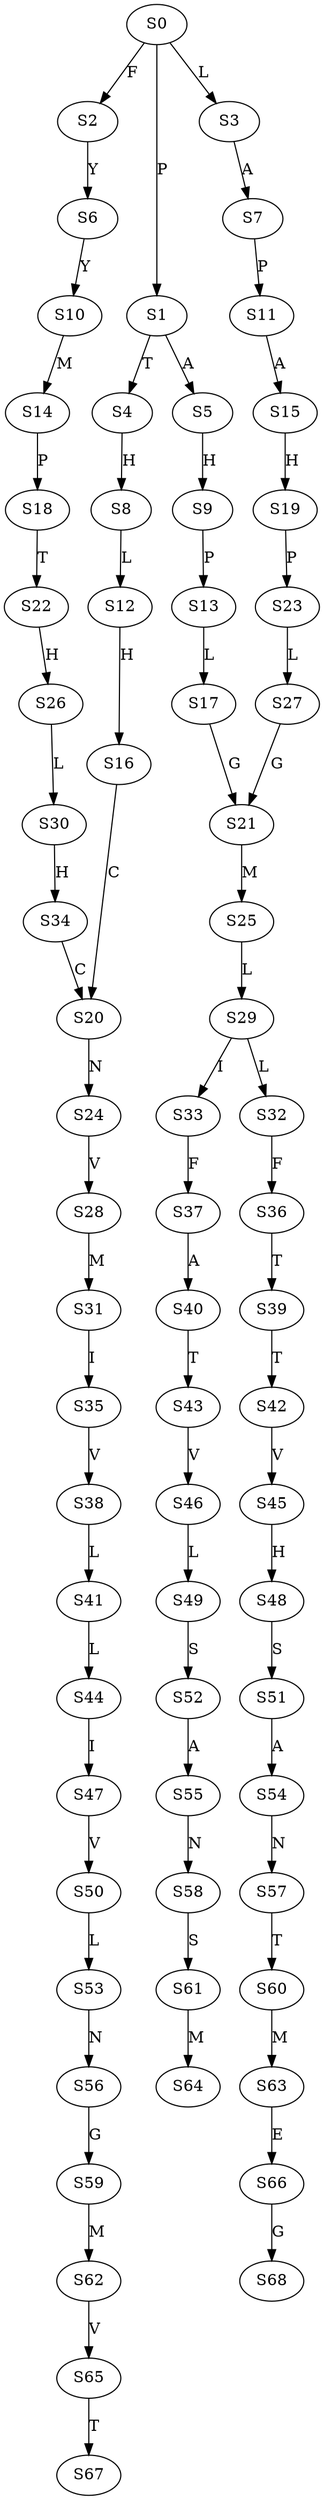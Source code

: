 strict digraph  {
	S0 -> S1 [ label = P ];
	S0 -> S2 [ label = F ];
	S0 -> S3 [ label = L ];
	S1 -> S4 [ label = T ];
	S1 -> S5 [ label = A ];
	S2 -> S6 [ label = Y ];
	S3 -> S7 [ label = A ];
	S4 -> S8 [ label = H ];
	S5 -> S9 [ label = H ];
	S6 -> S10 [ label = Y ];
	S7 -> S11 [ label = P ];
	S8 -> S12 [ label = L ];
	S9 -> S13 [ label = P ];
	S10 -> S14 [ label = M ];
	S11 -> S15 [ label = A ];
	S12 -> S16 [ label = H ];
	S13 -> S17 [ label = L ];
	S14 -> S18 [ label = P ];
	S15 -> S19 [ label = H ];
	S16 -> S20 [ label = C ];
	S17 -> S21 [ label = G ];
	S18 -> S22 [ label = T ];
	S19 -> S23 [ label = P ];
	S20 -> S24 [ label = N ];
	S21 -> S25 [ label = M ];
	S22 -> S26 [ label = H ];
	S23 -> S27 [ label = L ];
	S24 -> S28 [ label = V ];
	S25 -> S29 [ label = L ];
	S26 -> S30 [ label = L ];
	S27 -> S21 [ label = G ];
	S28 -> S31 [ label = M ];
	S29 -> S32 [ label = L ];
	S29 -> S33 [ label = I ];
	S30 -> S34 [ label = H ];
	S31 -> S35 [ label = I ];
	S32 -> S36 [ label = F ];
	S33 -> S37 [ label = F ];
	S34 -> S20 [ label = C ];
	S35 -> S38 [ label = V ];
	S36 -> S39 [ label = T ];
	S37 -> S40 [ label = A ];
	S38 -> S41 [ label = L ];
	S39 -> S42 [ label = T ];
	S40 -> S43 [ label = T ];
	S41 -> S44 [ label = L ];
	S42 -> S45 [ label = V ];
	S43 -> S46 [ label = V ];
	S44 -> S47 [ label = I ];
	S45 -> S48 [ label = H ];
	S46 -> S49 [ label = L ];
	S47 -> S50 [ label = V ];
	S48 -> S51 [ label = S ];
	S49 -> S52 [ label = S ];
	S50 -> S53 [ label = L ];
	S51 -> S54 [ label = A ];
	S52 -> S55 [ label = A ];
	S53 -> S56 [ label = N ];
	S54 -> S57 [ label = N ];
	S55 -> S58 [ label = N ];
	S56 -> S59 [ label = G ];
	S57 -> S60 [ label = T ];
	S58 -> S61 [ label = S ];
	S59 -> S62 [ label = M ];
	S60 -> S63 [ label = M ];
	S61 -> S64 [ label = M ];
	S62 -> S65 [ label = V ];
	S63 -> S66 [ label = E ];
	S65 -> S67 [ label = T ];
	S66 -> S68 [ label = G ];
}
